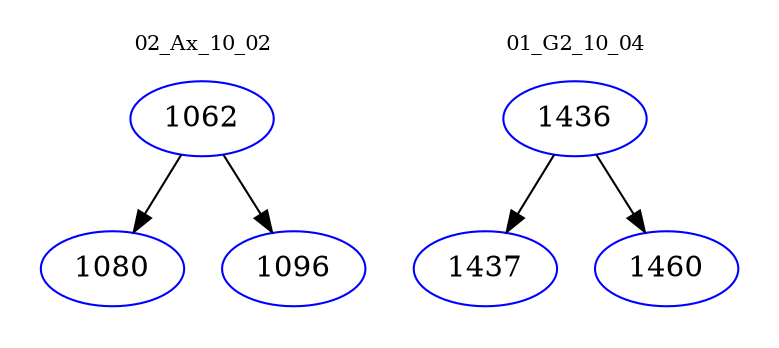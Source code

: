 digraph{
subgraph cluster_0 {
color = white
label = "02_Ax_10_02";
fontsize=10;
T0_1062 [label="1062", color="blue"]
T0_1062 -> T0_1080 [color="black"]
T0_1080 [label="1080", color="blue"]
T0_1062 -> T0_1096 [color="black"]
T0_1096 [label="1096", color="blue"]
}
subgraph cluster_1 {
color = white
label = "01_G2_10_04";
fontsize=10;
T1_1436 [label="1436", color="blue"]
T1_1436 -> T1_1437 [color="black"]
T1_1437 [label="1437", color="blue"]
T1_1436 -> T1_1460 [color="black"]
T1_1460 [label="1460", color="blue"]
}
}
